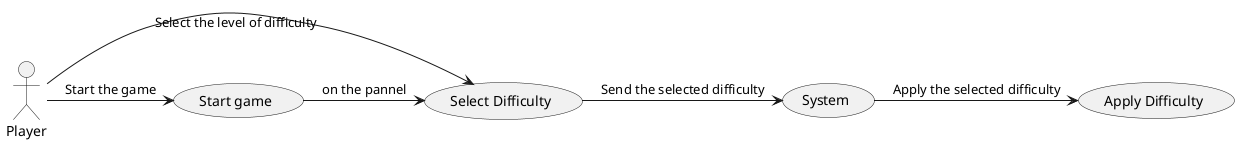 @startuml
actor Player

Player -> (Start game) : Start the game
(Start game) -> (Select Difficulty) : on the pannel
Player -> (Select Difficulty) : Select the level of difficulty
(Select Difficulty) -> (System) : Send the selected difficulty
(System) -> (Apply Difficulty) : Apply the selected difficulty

@enduml
